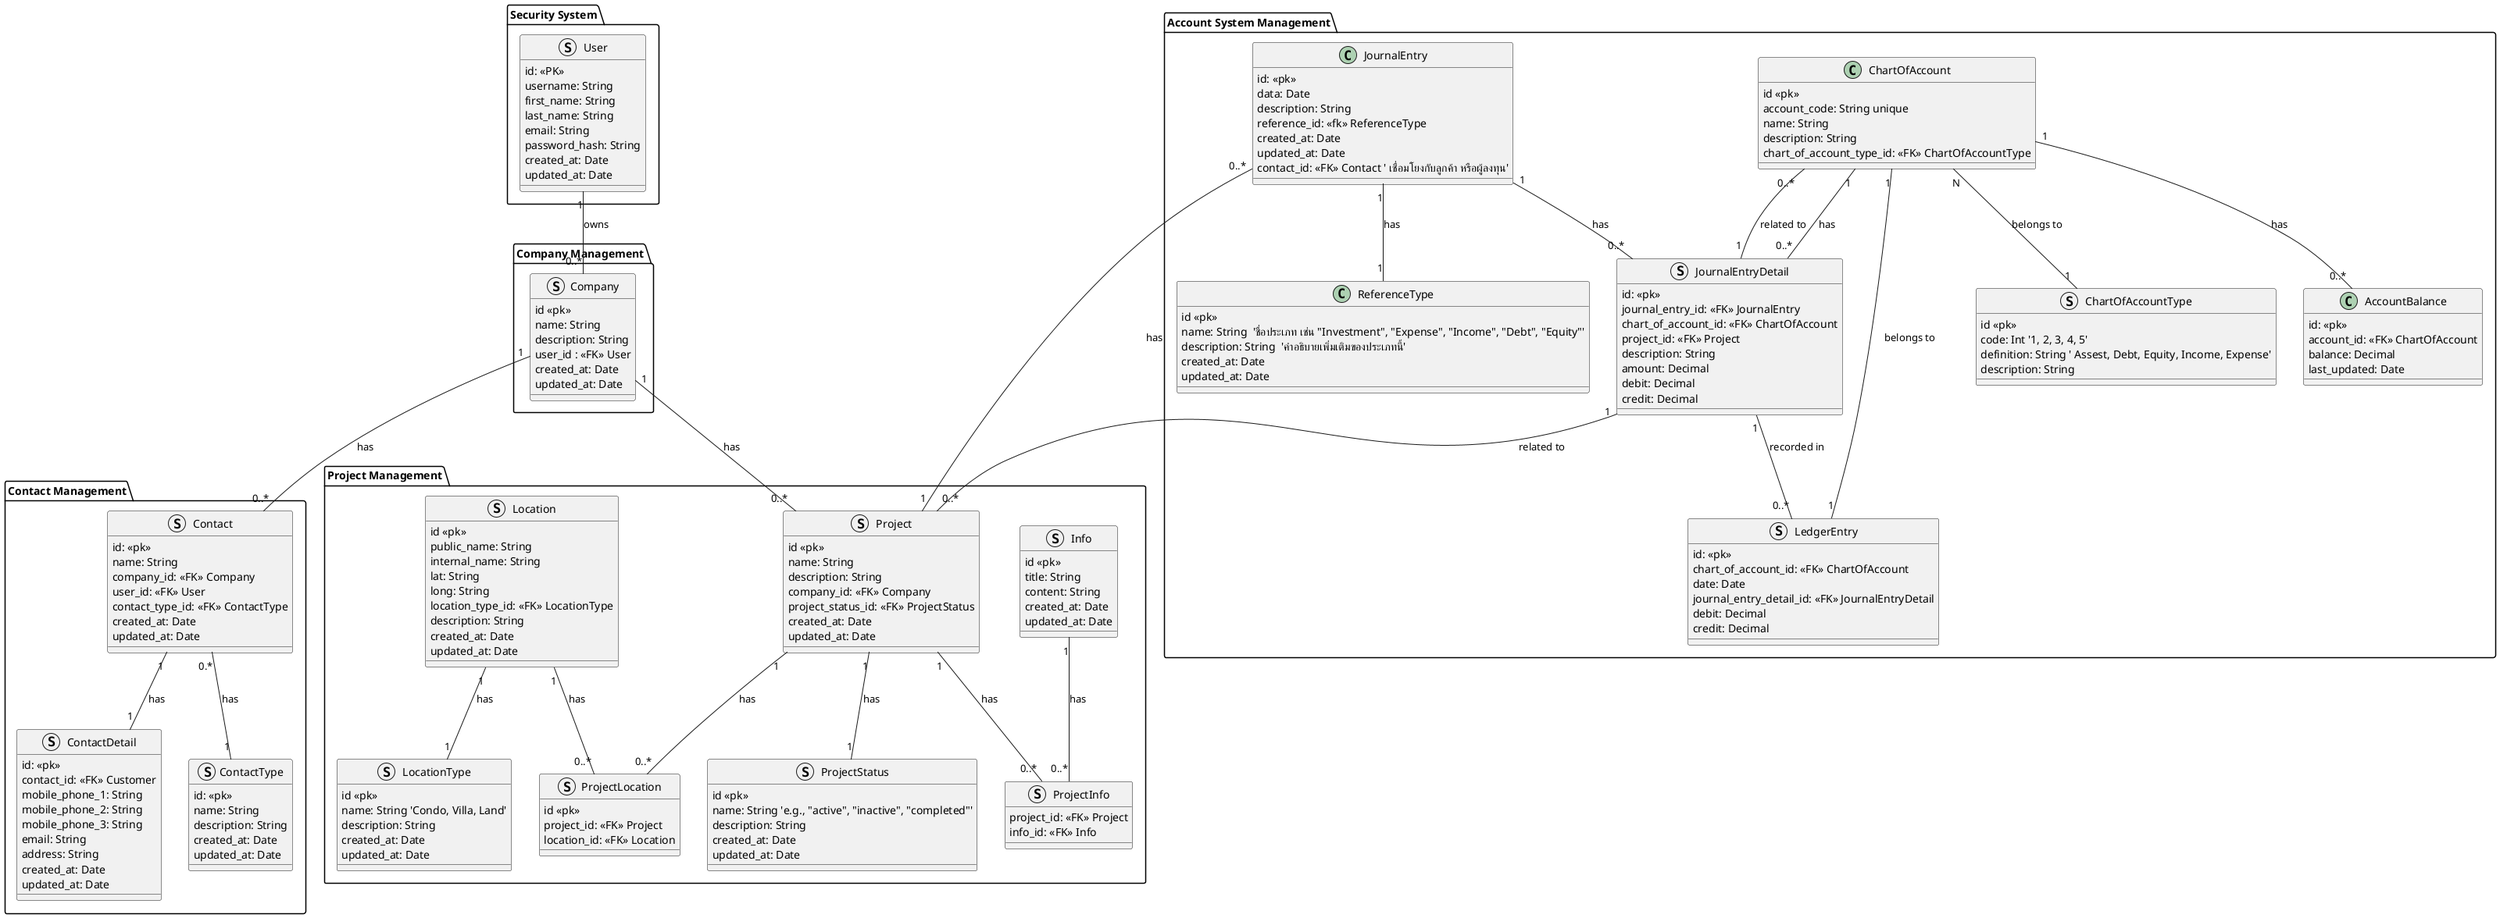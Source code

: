 ' Rule 1: All Atributes are private
' Rule 2: table name is CamelCase
' Rule 3: table name is singular
' Rule 4: properties are snake_case
' Rule 5: no access podifier is used
@startuml name Database Schema
package "Security System" {
    
    Struct User {
    id: <<PK>> 
    username: String
    first_name: String
    last_name: String
    email: String
    password_hash: String
    created_at: Date
    updated_at: Date
    }
}

package "Company Management" {
    
    Struct Company {
    id <<pk>>
    name: String
    description: String
    user_id : <<FK>> User
    created_at: Date
    updated_at: Date
    }

}

package "Project Management" {
    
    Struct Project {
        id <<pk>>
        name: String
        description: String
        company_id: <<FK>> Company
        project_status_id: <<FK>> ProjectStatus
        created_at: Date
        updated_at: Date
    }

    Struct ProjectStatus {
        id <<pk>>
        name: String 'e.g., "active", "inactive", "completed"'
        description: String
        created_at: Date
        updated_at: Date
    }

    Struct Location {
        id <<pk>>
        public_name: String
        internal_name: String
        lat: String
        long: String
        location_type_id: <<FK>> LocationType
        description: String
        created_at: Date
        updated_at: Date
        
    }

    Struct ProjectLocation {
        id <<pk>>
        project_id: <<FK>> Project
        location_id: <<FK>> Location
        
    }

    Struct LocationType {
        id <<pk>>
        name: String 'Condo, Villa, Land'
        description: String
        created_at: Date
        updated_at: Date
    }

    Struct Info{
        id <<pk>>
        title: String
        content: String
        created_at: Date
        updated_at: Date
        
    }

    Struct ProjectInfo {
        project_id: <<FK>> Project
        info_id: <<FK>> Info
    }
}

package "Account System Management" {

    
    Class ChartOfAccount {
        id <<pk>>
        account_code: String unique
        name: String
        description: String
        chart_of_account_type_id: <<FK>> ChartOfAccountType
        
    }
    '  ABCDE assest debt equity income expense'
    Struct ChartOfAccountType {
        id <<pk>>
        code: Int '1, 2, 3, 4, 5'
        definition: String ' Assest, Debt, Equity, Income, Expense'
        description: String
    }
    Class AccountBalance {
        id: <<pk>>
        account_id: <<FK>> ChartOfAccount
        balance: Decimal
        last_updated: Date
    }

    Class JournalEntry {
        id: <<pk>>
        data: Date
        description: String
        reference_id: <<fk>> ReferenceType
        created_at: Date
        updated_at: Date 
        contact_id: <<FK>> Contact ' เชื่อมโยงกับลูกค้า หรือผู้ลงทุน'
    }





    Class ReferenceType {
        id <<pk>>
        name: String  'ชื่อประเภท เช่น "Investment", "Expense", "Income", "Debt", "Equity"'
        description: String  'คำอธิบายเพิ่มเติมของประเภทนี้'
        created_at: Date
        updated_at: Date
    }

    Struct JournalEntryDetail {
        id: <<pk>>
        journal_entry_id: <<FK>> JournalEntry
        chart_of_account_id: <<FK>> ChartOfAccount
        project_id: <<FK>> Project
        description: String
        amount: Decimal
        debit: Decimal
        credit: Decimal
    }

    Struct LedgerEntry {
        id: <<pk>>
        chart_of_account_id: <<FK>> ChartOfAccount
        date: Date
        journal_entry_detail_id: <<FK>> JournalEntryDetail
        debit: Decimal
        credit: Decimal
    }





    

}


package "Contact Management" {
    Struct Contact {
        id: <<pk>>
        name: String
        company_id: <<FK>> Company
        user_id: <<FK>> User
        contact_type_id: <<FK>> ContactType
        created_at: Date
        updated_at: Date
        
    }

    Struct ContactDetail {
        id: <<pk>>
        contact_id: <<FK>> Customer
        mobile_phone_1: String
        mobile_phone_2: String
        mobile_phone_3: String
        email: String
        address: String
        created_at: Date
        updated_at: Date
    }

    Struct ContactType {
        id: <<pk>>
        name: String
        description: String
        created_at: Date
        updated_at: Date
    }
}












User "1" -- "0..*" Company : "owns"

Company "1" -- "0..*" Contact : "has"
Contact "1" -- "1" ContactDetail : "has"
Contact "0.*" -- "1" ContactType : "has"
Company "1" -- "0..*" Project : "has"
Project "1" -- "0..*" ProjectLocation : "has"
Location "1" -- "0..*" ProjectLocation : "has"
Project "1" -- "0..*" ProjectInfo : "has"
Info "1" -- "0..*" ProjectInfo : "has"
Project "1" -- "1" ProjectStatus : "has"
Project "1" -- "0..*" JournalEntry : "has"
Location "1" -- "1" LocationType : "has"
ChartOfAccount "1" -- "0..*" AccountBalance : "has"
ChartOfAccount "1" -- "0..*" JournalEntryDetail : "has"
ChartOfAccount "N" -- "1" ChartOfAccountType : "belongs to"

JournalEntry "1" -- "0..*" JournalEntryDetail : "has"
JournalEntry "1" -- "1" ReferenceType : "has"

JournalEntryDetail "1" -- "0..*" Project : "related to"
JournalEntryDetail "1" -- "0..*" ChartOfAccount : "related to"
JournalEntryDetail "1" -- "0..*" LedgerEntry : "recorded in"
LedgerEntry "1" -- "1" ChartOfAccount : "belongs to"




@enduml
